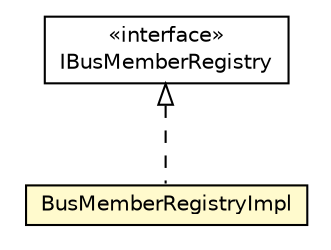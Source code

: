 #!/usr/local/bin/dot
#
# Class diagram 
# Generated by UMLGraph version R5_6-24-gf6e263 (http://www.umlgraph.org/)
#

digraph G {
	edge [fontname="Helvetica",fontsize=10,labelfontname="Helvetica",labelfontsize=10];
	node [fontname="Helvetica",fontsize=10,shape=plaintext];
	nodesep=0.25;
	ranksep=0.5;
	// org.universAAL.middleware.tracker.IBusMemberRegistry
	c108197 [label=<<table title="org.universAAL.middleware.tracker.IBusMemberRegistry" border="0" cellborder="1" cellspacing="0" cellpadding="2" port="p" href="../IBusMemberRegistry.html">
		<tr><td><table border="0" cellspacing="0" cellpadding="1">
<tr><td align="center" balign="center"> &#171;interface&#187; </td></tr>
<tr><td align="center" balign="center"> IBusMemberRegistry </td></tr>
		</table></td></tr>
		</table>>, URL="../IBusMemberRegistry.html", fontname="Helvetica", fontcolor="black", fontsize=10.0];
	// org.universAAL.middleware.tracker.impl.BusMemberRegistryImpl
	c108200 [label=<<table title="org.universAAL.middleware.tracker.impl.BusMemberRegistryImpl" border="0" cellborder="1" cellspacing="0" cellpadding="2" port="p" bgcolor="lemonChiffon" href="./BusMemberRegistryImpl.html">
		<tr><td><table border="0" cellspacing="0" cellpadding="1">
<tr><td align="center" balign="center"> BusMemberRegistryImpl </td></tr>
		</table></td></tr>
		</table>>, URL="./BusMemberRegistryImpl.html", fontname="Helvetica", fontcolor="black", fontsize=10.0];
	//org.universAAL.middleware.tracker.impl.BusMemberRegistryImpl implements org.universAAL.middleware.tracker.IBusMemberRegistry
	c108197:p -> c108200:p [dir=back,arrowtail=empty,style=dashed];
}

